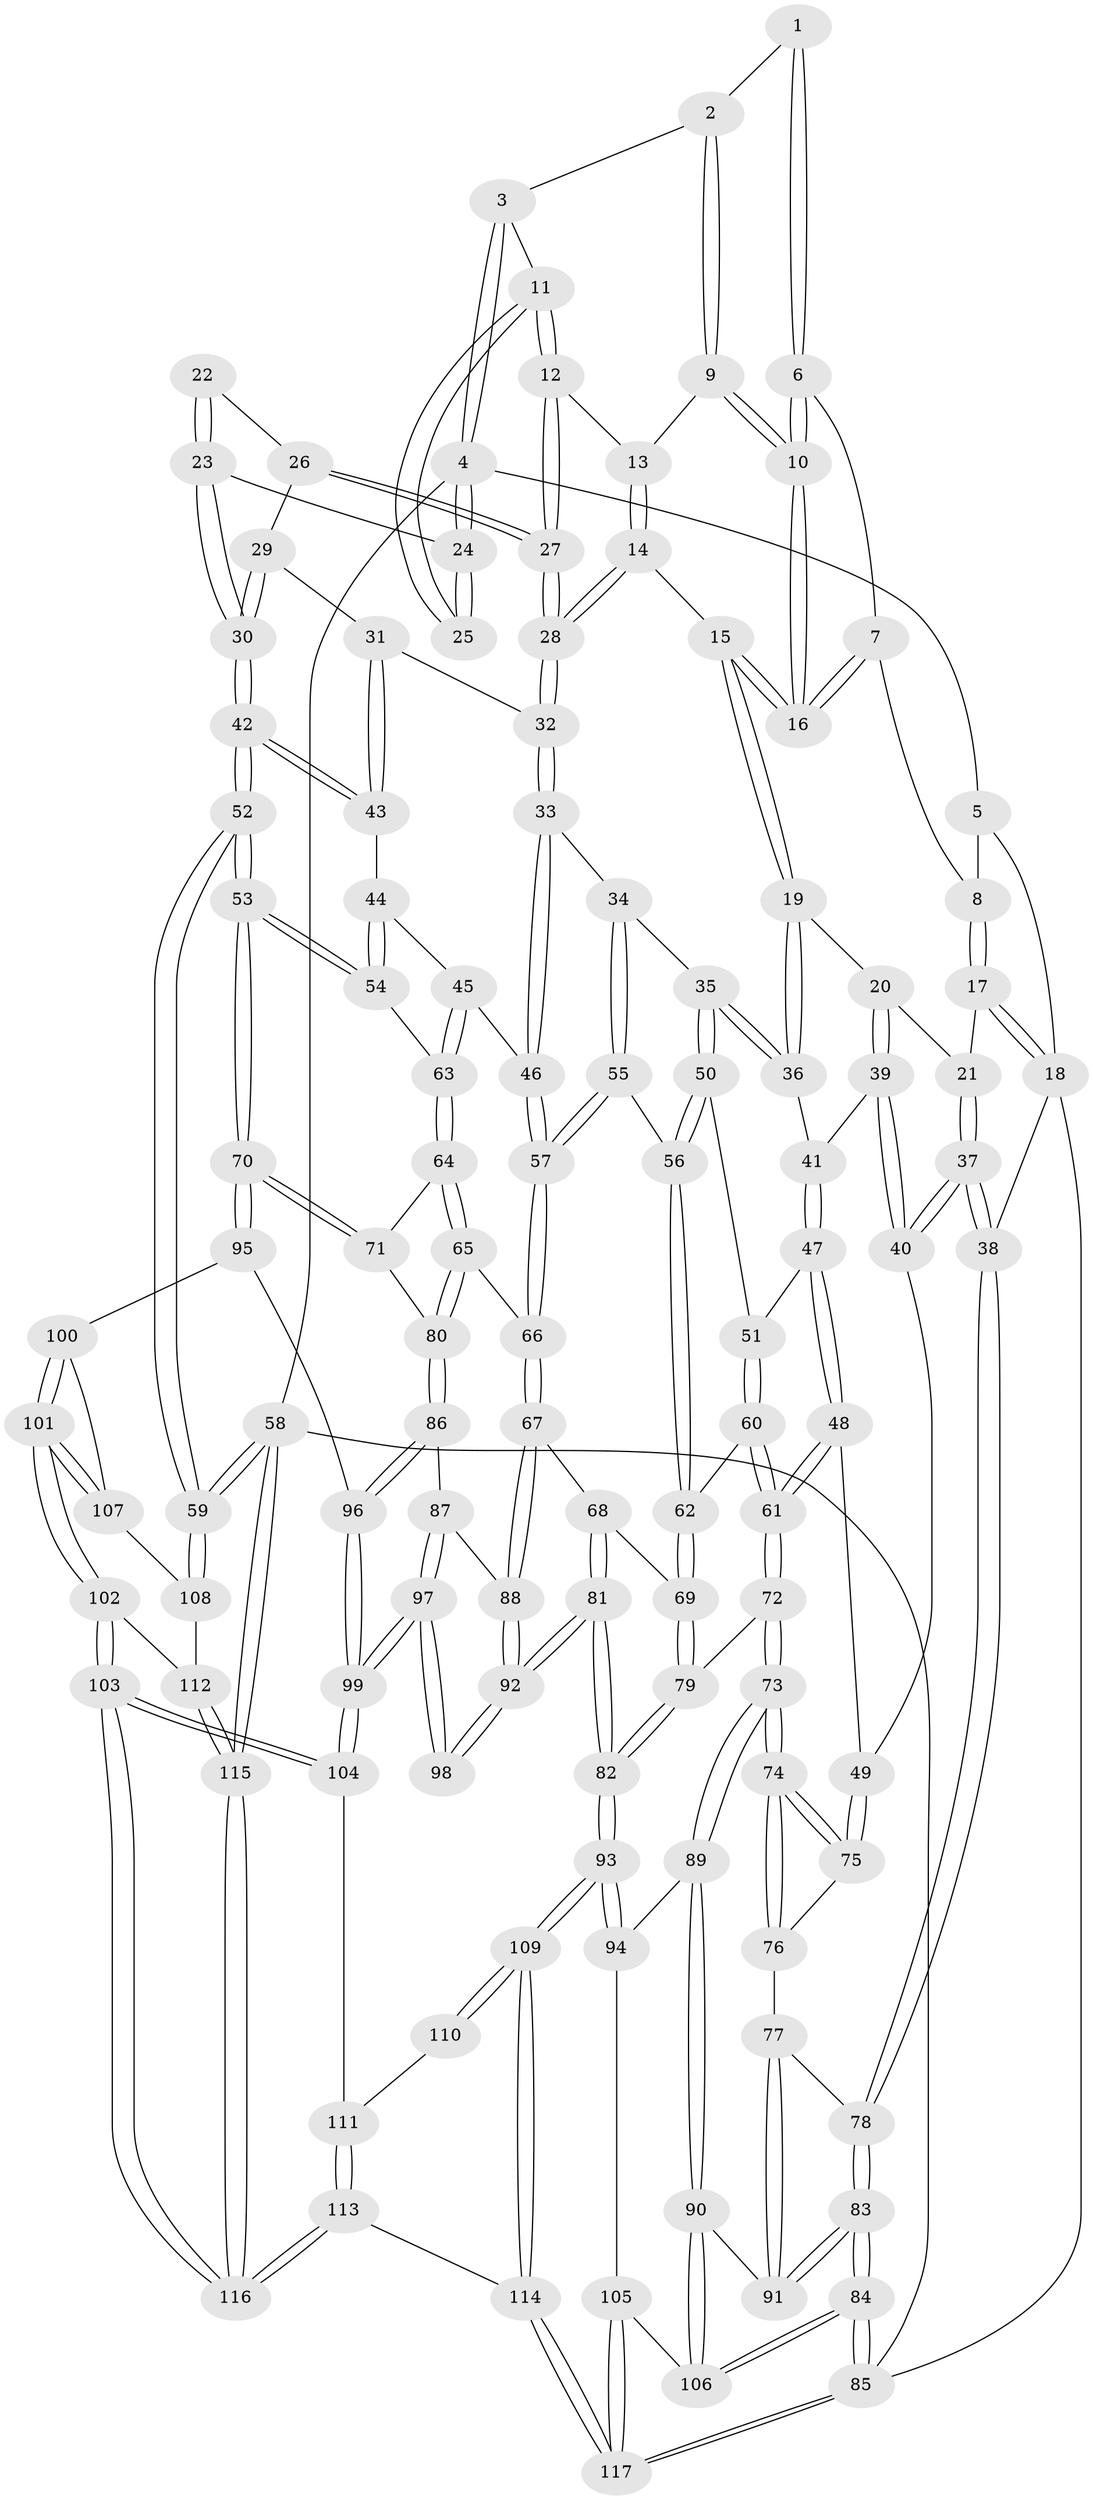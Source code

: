 // coarse degree distribution, {4: 0.3611111111111111, 3: 0.3055555555555556, 2: 0.1111111111111111, 5: 0.19444444444444445, 6: 0.027777777777777776}
// Generated by graph-tools (version 1.1) at 2025/38/03/04/25 23:38:34]
// undirected, 117 vertices, 289 edges
graph export_dot {
  node [color=gray90,style=filled];
  1 [pos="+0.48945637509610945+0"];
  2 [pos="+0.7043267751343457+0"];
  3 [pos="+0.7134934645967176+0"];
  4 [pos="+1+0"];
  5 [pos="+0.2604491173754268+0"];
  6 [pos="+0.4796663287990695+0.0789190254567852"];
  7 [pos="+0.29968848255173447+0.03592278221963851"];
  8 [pos="+0.2629513160496379+0.022895387424988586"];
  9 [pos="+0.5856826200470195+0.05258541835675011"];
  10 [pos="+0.4837799910478104+0.084860553616741"];
  11 [pos="+0.781945794052134+0.07247374347841475"];
  12 [pos="+0.7749977235964283+0.0847421878390902"];
  13 [pos="+0.6025134683045857+0.09043044026432069"];
  14 [pos="+0.6035230769832493+0.20562764365421363"];
  15 [pos="+0.4865239811304619+0.2017649190418145"];
  16 [pos="+0.4859154028330668+0.19733299316482783"];
  17 [pos="+0.21881369759367766+0.13932399760882333"];
  18 [pos="+0+0"];
  19 [pos="+0.4539454355367314+0.23381149196371234"];
  20 [pos="+0.2316413050942588+0.19447583591810325"];
  21 [pos="+0.22709541025751262+0.19083884825976638"];
  22 [pos="+0.8975217411105844+0.14922053904004856"];
  23 [pos="+1+0"];
  24 [pos="+1+0"];
  25 [pos="+0.8014986661992953+0.07780284179932441"];
  26 [pos="+0.9074547970944035+0.22488604226377323"];
  27 [pos="+0.7246761886038352+0.2094108714899735"];
  28 [pos="+0.6979199135316657+0.24830088544162573"];
  29 [pos="+0.9222262415595576+0.2462723274758946"];
  30 [pos="+1+0.13539961935756675"];
  31 [pos="+0.8880227320259537+0.3447539559113565"];
  32 [pos="+0.7081605254861654+0.3057931432552075"];
  33 [pos="+0.6661090698061651+0.39967390785141016"];
  34 [pos="+0.5415760384714491+0.40771244668624446"];
  35 [pos="+0.5092665191843363+0.3998888047808414"];
  36 [pos="+0.45510019826895665+0.2674833518479489"];
  37 [pos="+0+0.44382225405735354"];
  38 [pos="+0+0.449630697060234"];
  39 [pos="+0.2979913675600331+0.3838324489904737"];
  40 [pos="+0.07914580931438954+0.4828538313908566"];
  41 [pos="+0.3161181439039464+0.395544975930037"];
  42 [pos="+1+0.433536082838456"];
  43 [pos="+0.9221042700960193+0.39010751714066166"];
  44 [pos="+0.9134479051527377+0.40439622058761815"];
  45 [pos="+0.7183055735389942+0.49252491919882413"];
  46 [pos="+0.699666365318391+0.48568289724313185"];
  47 [pos="+0.3559762254502523+0.4527316140724274"];
  48 [pos="+0.1723897057170759+0.5302180502952742"];
  49 [pos="+0.13553840102068884+0.5212281322819899"];
  50 [pos="+0.4397590320912256+0.44624937949320936"];
  51 [pos="+0.36090243687496804+0.4570523878028371"];
  52 [pos="+1+0.7239238837137136"];
  53 [pos="+1+0.7024235071345342"];
  54 [pos="+0.8765477602096876+0.5547908052673035"];
  55 [pos="+0.5359841897919273+0.5372455344575401"];
  56 [pos="+0.48468309649269764+0.5678401818937221"];
  57 [pos="+0.6472114709024823+0.57591714655464"];
  58 [pos="+1+1"];
  59 [pos="+1+0.881805942666121"];
  60 [pos="+0.3527403098743781+0.5177064717949266"];
  61 [pos="+0.31037639975805315+0.6036306098799609"];
  62 [pos="+0.47515678383139187+0.5944070218268699"];
  63 [pos="+0.7951257911222475+0.5453433840357883"];
  64 [pos="+0.7803967734545566+0.6220680872575265"];
  65 [pos="+0.6725045887540294+0.6760653153335174"];
  66 [pos="+0.6325682925419255+0.659518076001623"];
  67 [pos="+0.6234458987939151+0.6656754953431118"];
  68 [pos="+0.5143162771479126+0.6586256057590009"];
  69 [pos="+0.47595996723852085+0.6502625519926366"];
  70 [pos="+0.9778957963919893+0.717439139722824"];
  71 [pos="+0.791601693331068+0.6412925958546649"];
  72 [pos="+0.32254870332357855+0.6583868568799698"];
  73 [pos="+0.2503791342993418+0.7157268189975051"];
  74 [pos="+0.23384832640462566+0.7072135207460232"];
  75 [pos="+0.16826058946068304+0.6212874472489136"];
  76 [pos="+0.11260164431785091+0.7033688975198824"];
  77 [pos="+0.08839169374496231+0.7095261292108921"];
  78 [pos="+0+0.5076790840912023"];
  79 [pos="+0.41225887422310886+0.6910318060588148"];
  80 [pos="+0.7573545240131869+0.7441633116173301"];
  81 [pos="+0.532448042788636+0.8463741671785041"];
  82 [pos="+0.4435007150587753+0.9074185458334267"];
  83 [pos="+0+0.7851927331669032"];
  84 [pos="+0+1"];
  85 [pos="+0+1"];
  86 [pos="+0.7774154218417545+0.7697511330398602"];
  87 [pos="+0.6561409274050843+0.8061116998738036"];
  88 [pos="+0.6017300981216327+0.777387915134565"];
  89 [pos="+0.2397351015879165+0.7831684697273807"];
  90 [pos="+0.10159513098688265+0.8130624356140288"];
  91 [pos="+0.09700191244561622+0.8076677081899343"];
  92 [pos="+0.5361576064016024+0.8444636533498908"];
  93 [pos="+0.4282811592790804+0.9398801967354534"];
  94 [pos="+0.25278336052975525+0.8070110460784189"];
  95 [pos="+0.8633350317254969+0.7727051646447014"];
  96 [pos="+0.7931084804927526+0.780932579565936"];
  97 [pos="+0.6804886787233247+0.8816365607159602"];
  98 [pos="+0.6631343917995609+0.884414501978192"];
  99 [pos="+0.7381998079789305+0.9035569411421974"];
  100 [pos="+0.8645576287769113+0.8284626749548542"];
  101 [pos="+0.8607819214563917+0.9254444576603503"];
  102 [pos="+0.8527808397433867+0.9350124615353769"];
  103 [pos="+0.7601536832193219+0.9668165409843508"];
  104 [pos="+0.7441963934111918+0.9261590529164231"];
  105 [pos="+0.16166785476781032+0.9502469634219748"];
  106 [pos="+0.10044464902985166+0.8750842191162291"];
  107 [pos="+0.9207768541501816+0.9172194083518959"];
  108 [pos="+0.9339837312982343+0.9168913817334207"];
  109 [pos="+0.4278616578699145+0.9580846807960578"];
  110 [pos="+0.6374527935367049+0.9152563635159152"];
  111 [pos="+0.6387473612872545+0.944974758007129"];
  112 [pos="+0.8913765453537831+0.9783469009631177"];
  113 [pos="+0.46814364465305247+1"];
  114 [pos="+0.40319168266928934+1"];
  115 [pos="+1+1"];
  116 [pos="+0.7073629596784792+1"];
  117 [pos="+0.2602840192159281+1"];
  1 -- 2;
  1 -- 6;
  1 -- 6;
  2 -- 3;
  2 -- 9;
  2 -- 9;
  3 -- 4;
  3 -- 4;
  3 -- 11;
  4 -- 5;
  4 -- 24;
  4 -- 24;
  4 -- 58;
  5 -- 8;
  5 -- 18;
  6 -- 7;
  6 -- 10;
  6 -- 10;
  7 -- 8;
  7 -- 16;
  7 -- 16;
  8 -- 17;
  8 -- 17;
  9 -- 10;
  9 -- 10;
  9 -- 13;
  10 -- 16;
  10 -- 16;
  11 -- 12;
  11 -- 12;
  11 -- 25;
  11 -- 25;
  12 -- 13;
  12 -- 27;
  12 -- 27;
  13 -- 14;
  13 -- 14;
  14 -- 15;
  14 -- 28;
  14 -- 28;
  15 -- 16;
  15 -- 16;
  15 -- 19;
  15 -- 19;
  17 -- 18;
  17 -- 18;
  17 -- 21;
  18 -- 38;
  18 -- 85;
  19 -- 20;
  19 -- 36;
  19 -- 36;
  20 -- 21;
  20 -- 39;
  20 -- 39;
  21 -- 37;
  21 -- 37;
  22 -- 23;
  22 -- 23;
  22 -- 26;
  23 -- 24;
  23 -- 30;
  23 -- 30;
  24 -- 25;
  24 -- 25;
  26 -- 27;
  26 -- 27;
  26 -- 29;
  27 -- 28;
  27 -- 28;
  28 -- 32;
  28 -- 32;
  29 -- 30;
  29 -- 30;
  29 -- 31;
  30 -- 42;
  30 -- 42;
  31 -- 32;
  31 -- 43;
  31 -- 43;
  32 -- 33;
  32 -- 33;
  33 -- 34;
  33 -- 46;
  33 -- 46;
  34 -- 35;
  34 -- 55;
  34 -- 55;
  35 -- 36;
  35 -- 36;
  35 -- 50;
  35 -- 50;
  36 -- 41;
  37 -- 38;
  37 -- 38;
  37 -- 40;
  37 -- 40;
  38 -- 78;
  38 -- 78;
  39 -- 40;
  39 -- 40;
  39 -- 41;
  40 -- 49;
  41 -- 47;
  41 -- 47;
  42 -- 43;
  42 -- 43;
  42 -- 52;
  42 -- 52;
  43 -- 44;
  44 -- 45;
  44 -- 54;
  44 -- 54;
  45 -- 46;
  45 -- 63;
  45 -- 63;
  46 -- 57;
  46 -- 57;
  47 -- 48;
  47 -- 48;
  47 -- 51;
  48 -- 49;
  48 -- 61;
  48 -- 61;
  49 -- 75;
  49 -- 75;
  50 -- 51;
  50 -- 56;
  50 -- 56;
  51 -- 60;
  51 -- 60;
  52 -- 53;
  52 -- 53;
  52 -- 59;
  52 -- 59;
  53 -- 54;
  53 -- 54;
  53 -- 70;
  53 -- 70;
  54 -- 63;
  55 -- 56;
  55 -- 57;
  55 -- 57;
  56 -- 62;
  56 -- 62;
  57 -- 66;
  57 -- 66;
  58 -- 59;
  58 -- 59;
  58 -- 115;
  58 -- 115;
  58 -- 85;
  59 -- 108;
  59 -- 108;
  60 -- 61;
  60 -- 61;
  60 -- 62;
  61 -- 72;
  61 -- 72;
  62 -- 69;
  62 -- 69;
  63 -- 64;
  63 -- 64;
  64 -- 65;
  64 -- 65;
  64 -- 71;
  65 -- 66;
  65 -- 80;
  65 -- 80;
  66 -- 67;
  66 -- 67;
  67 -- 68;
  67 -- 88;
  67 -- 88;
  68 -- 69;
  68 -- 81;
  68 -- 81;
  69 -- 79;
  69 -- 79;
  70 -- 71;
  70 -- 71;
  70 -- 95;
  70 -- 95;
  71 -- 80;
  72 -- 73;
  72 -- 73;
  72 -- 79;
  73 -- 74;
  73 -- 74;
  73 -- 89;
  73 -- 89;
  74 -- 75;
  74 -- 75;
  74 -- 76;
  74 -- 76;
  75 -- 76;
  76 -- 77;
  77 -- 78;
  77 -- 91;
  77 -- 91;
  78 -- 83;
  78 -- 83;
  79 -- 82;
  79 -- 82;
  80 -- 86;
  80 -- 86;
  81 -- 82;
  81 -- 82;
  81 -- 92;
  81 -- 92;
  82 -- 93;
  82 -- 93;
  83 -- 84;
  83 -- 84;
  83 -- 91;
  83 -- 91;
  84 -- 85;
  84 -- 85;
  84 -- 106;
  84 -- 106;
  85 -- 117;
  85 -- 117;
  86 -- 87;
  86 -- 96;
  86 -- 96;
  87 -- 88;
  87 -- 97;
  87 -- 97;
  88 -- 92;
  88 -- 92;
  89 -- 90;
  89 -- 90;
  89 -- 94;
  90 -- 91;
  90 -- 106;
  90 -- 106;
  92 -- 98;
  92 -- 98;
  93 -- 94;
  93 -- 94;
  93 -- 109;
  93 -- 109;
  94 -- 105;
  95 -- 96;
  95 -- 100;
  96 -- 99;
  96 -- 99;
  97 -- 98;
  97 -- 98;
  97 -- 99;
  97 -- 99;
  99 -- 104;
  99 -- 104;
  100 -- 101;
  100 -- 101;
  100 -- 107;
  101 -- 102;
  101 -- 102;
  101 -- 107;
  101 -- 107;
  102 -- 103;
  102 -- 103;
  102 -- 112;
  103 -- 104;
  103 -- 104;
  103 -- 116;
  103 -- 116;
  104 -- 111;
  105 -- 106;
  105 -- 117;
  105 -- 117;
  107 -- 108;
  108 -- 112;
  109 -- 110;
  109 -- 110;
  109 -- 114;
  109 -- 114;
  110 -- 111;
  111 -- 113;
  111 -- 113;
  112 -- 115;
  112 -- 115;
  113 -- 114;
  113 -- 116;
  113 -- 116;
  114 -- 117;
  114 -- 117;
  115 -- 116;
  115 -- 116;
}
